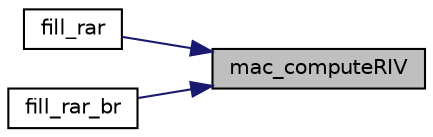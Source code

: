 digraph "mac_computeRIV"
{
 // LATEX_PDF_SIZE
  edge [fontname="Helvetica",fontsize="10",labelfontname="Helvetica",labelfontsize="10"];
  node [fontname="Helvetica",fontsize="10",shape=record];
  rankdir="RL";
  Node1 [label="mac_computeRIV",height=0.2,width=0.4,color="black", fillcolor="grey75", style="filled", fontcolor="black",tooltip=" "];
  Node1 -> Node2 [dir="back",color="midnightblue",fontsize="10",style="solid",fontname="Helvetica"];
  Node2 [label="fill_rar",height=0.2,width=0.4,color="black", fillcolor="white", style="filled",URL="$group____mac.html#ga18711ba3ba8fe776d7d565c9981dc1a2",tooltip=" "];
  Node1 -> Node3 [dir="back",color="midnightblue",fontsize="10",style="solid",fontname="Helvetica"];
  Node3 [label="fill_rar_br",height=0.2,width=0.4,color="black", fillcolor="white", style="filled",URL="$group____mac.html#ga09ce4a334273fc949b83285f2e4be072",tooltip=" "];
}

